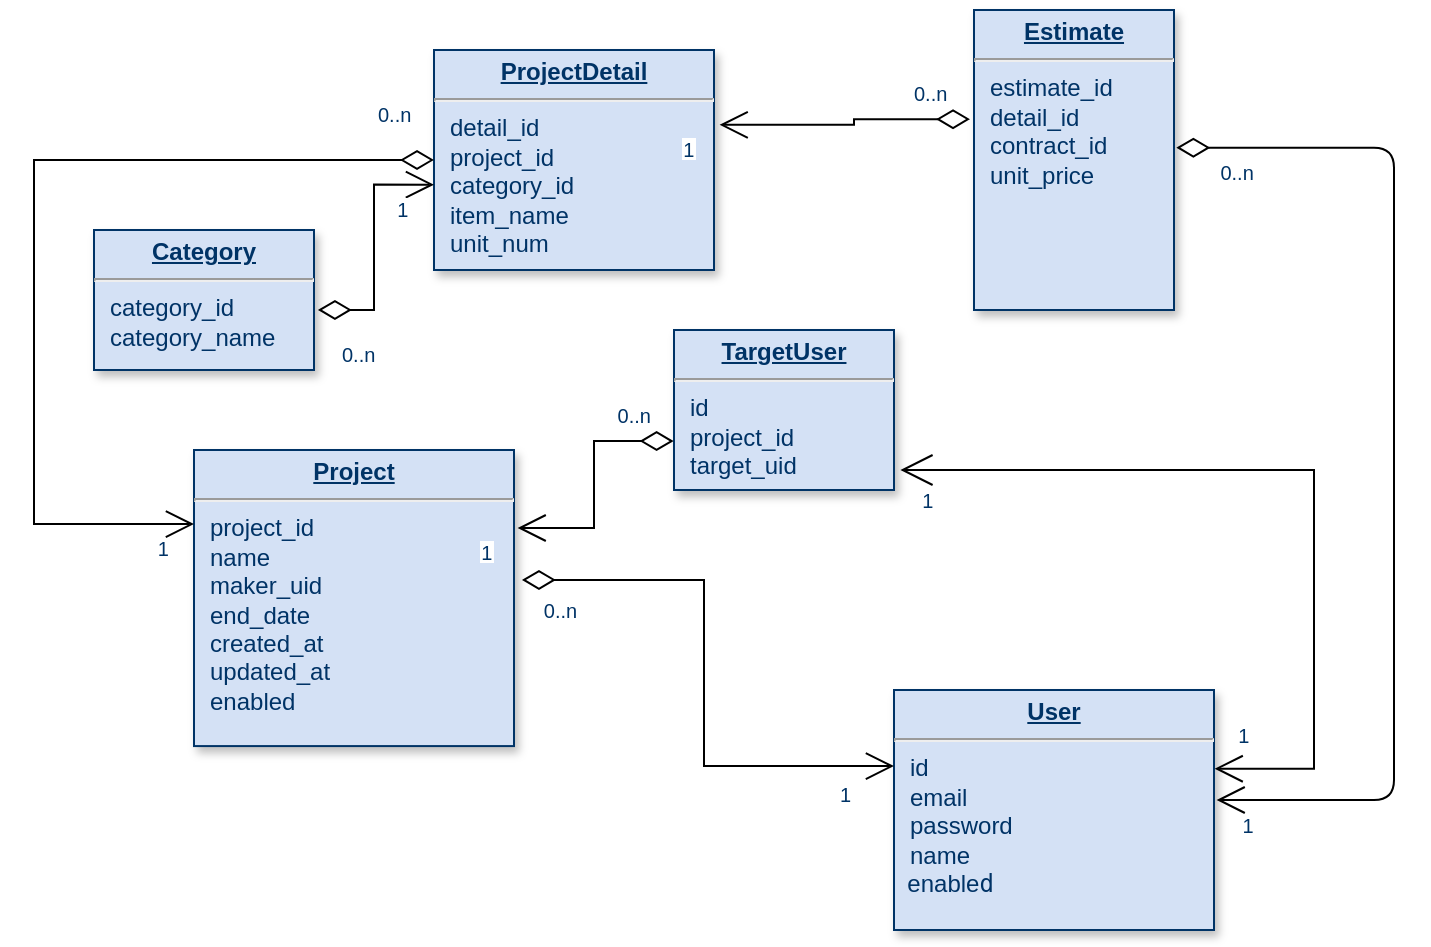 <mxfile version="15.3.8" type="github">
  <diagram name="Page-1" id="efa7a0a1-bf9b-a30e-e6df-94a7791c09e9">
    <mxGraphModel dx="1678" dy="981" grid="1" gridSize="10" guides="1" tooltips="1" connect="1" arrows="1" fold="1" page="1" pageScale="1" pageWidth="826" pageHeight="1169" background="none" math="0" shadow="0">
      <root>
        <mxCell id="0" />
        <mxCell id="1" parent="0" />
        <mxCell id="22" value="&lt;p style=&quot;margin: 0px ; margin-top: 4px ; text-align: center ; text-decoration: underline&quot;&gt;&lt;strong&gt;User&lt;/strong&gt;&lt;/p&gt;&lt;hr&gt;&lt;p style=&quot;margin: 0px ; margin-left: 8px&quot;&gt;id&lt;/p&gt;&lt;p style=&quot;margin: 0px ; margin-left: 8px&quot;&gt;email&lt;br&gt;&lt;/p&gt;&lt;p style=&quot;margin: 0px ; margin-left: 8px&quot;&gt;password&lt;br&gt;&lt;/p&gt;&lt;p style=&quot;margin: 0px ; margin-left: 8px&quot;&gt;name&lt;br&gt;&lt;/p&gt;&amp;nbsp; enable&lt;code&gt;d&lt;/code&gt;" style="verticalAlign=top;align=left;overflow=fill;fontSize=12;fontFamily=Helvetica;html=1;strokeColor=#003366;shadow=1;fillColor=#D4E1F5;fontColor=#003366" parent="1" vertex="1">
          <mxGeometry x="550" y="370" width="160" height="120" as="geometry" />
        </mxCell>
        <mxCell id="29" value="&lt;p style=&quot;margin: 0px ; margin-top: 4px ; text-align: center ; text-decoration: underline&quot;&gt;&lt;strong&gt;Project&lt;/strong&gt;&lt;/p&gt;&lt;hr&gt;&lt;p style=&quot;margin: 0px ; margin-left: 8px&quot;&gt;project_id&lt;/p&gt;&lt;p style=&quot;margin: 0px ; margin-left: 8px&quot;&gt;name&lt;/p&gt;&lt;p style=&quot;margin: 0px ; margin-left: 8px&quot;&gt;&lt;span style=&quot;white-space: pre&quot;&gt;maker_uid&lt;/span&gt;&lt;/p&gt;&lt;p style=&quot;margin: 0px ; margin-left: 8px&quot;&gt;end_date&lt;/p&gt;&lt;p style=&quot;margin: 0px ; margin-left: 8px&quot;&gt;created_at&lt;/p&gt;&lt;p style=&quot;margin: 0px ; margin-left: 8px&quot;&gt;updated_at&lt;/p&gt;&lt;p style=&quot;margin: 0px ; margin-left: 8px&quot;&gt;enabled&lt;br&gt;&lt;/p&gt;" style="verticalAlign=top;align=left;overflow=fill;fontSize=12;fontFamily=Helvetica;html=1;strokeColor=#003366;shadow=1;fillColor=#D4E1F5;fontColor=#003366" parent="1" vertex="1">
          <mxGeometry x="200.0" y="250.0" width="160" height="148.04" as="geometry" />
        </mxCell>
        <mxCell id="34" value="&lt;p style=&quot;margin: 0px ; margin-top: 4px ; text-align: center ; text-decoration: underline&quot;&gt;&lt;strong&gt;ProjectDetail&lt;/strong&gt;&lt;/p&gt;&lt;hr&gt;&lt;p style=&quot;margin: 0px ; margin-left: 8px&quot;&gt;detail_id&lt;/p&gt;&lt;p style=&quot;margin: 0px ; margin-left: 8px&quot;&gt;project_id&lt;/p&gt;&lt;p style=&quot;margin: 0px ; margin-left: 8px&quot;&gt;category_id&lt;br&gt;&lt;/p&gt;&lt;p style=&quot;margin: 0px ; margin-left: 8px&quot;&gt;item_name&lt;/p&gt;&lt;p style=&quot;margin: 0px ; margin-left: 8px&quot;&gt;unit_num&lt;/p&gt;" style="verticalAlign=top;align=left;overflow=fill;fontSize=12;fontFamily=Helvetica;html=1;strokeColor=#003366;shadow=1;fillColor=#D4E1F5;fontColor=#003366" parent="1" vertex="1">
          <mxGeometry x="320" y="50" width="140" height="110" as="geometry" />
        </mxCell>
        <mxCell id="48" value="" style="endArrow=open;endSize=12;startArrow=diamondThin;startSize=14;startFill=0;edgeStyle=orthogonalEdgeStyle;exitX=1.025;exitY=0.439;rounded=0;entryX=0;entryY=0.317;entryDx=0;entryDy=0;entryPerimeter=0;exitDx=0;exitDy=0;exitPerimeter=0;" parent="1" source="29" target="22" edge="1">
          <mxGeometry x="559.36" y="60" as="geometry">
            <mxPoint x="559.36" y="60" as="sourcePoint" />
            <mxPoint x="719.36" y="60" as="targetPoint" />
          </mxGeometry>
        </mxCell>
        <mxCell id="49" value="0..n" style="resizable=0;align=left;verticalAlign=top;labelBackgroundColor=#ffffff;fontSize=10;strokeColor=#003366;shadow=1;fillColor=#D4E1F5;fontColor=#003366" parent="48" connectable="0" vertex="1">
          <mxGeometry x="-1" relative="1" as="geometry">
            <mxPoint x="8.92" y="3.04" as="offset" />
          </mxGeometry>
        </mxCell>
        <mxCell id="50" value="1" style="resizable=0;align=right;verticalAlign=top;labelBackgroundColor=#ffffff;fontSize=10;strokeColor=#003366;shadow=1;fillColor=#D4E1F5;fontColor=#003366" parent="48" connectable="0" vertex="1">
          <mxGeometry x="1" relative="1" as="geometry">
            <mxPoint x="-20" y="2" as="offset" />
          </mxGeometry>
        </mxCell>
        <mxCell id="72" value="" style="endArrow=open;endSize=12;startArrow=diamondThin;startSize=14;startFill=0;edgeStyle=orthogonalEdgeStyle;entryX=0;entryY=0.25;rounded=0;entryDx=0;entryDy=0;exitX=0;exitY=0.5;exitDx=0;exitDy=0;" parent="1" target="29" edge="1" source="34">
          <mxGeometry x="209.36" y="430" as="geometry">
            <mxPoint x="239" y="385" as="sourcePoint" />
            <mxPoint x="369.36" y="430" as="targetPoint" />
            <Array as="points">
              <mxPoint x="120" y="105" />
              <mxPoint x="120" y="287" />
            </Array>
          </mxGeometry>
        </mxCell>
        <mxCell id="73" value="0..n" style="resizable=0;align=left;verticalAlign=top;labelBackgroundColor=#ffffff;fontSize=10;strokeColor=#003366;shadow=1;fillColor=#D4E1F5;fontColor=#003366" parent="72" connectable="0" vertex="1">
          <mxGeometry x="-1" relative="1" as="geometry">
            <mxPoint x="-30" y="-35" as="offset" />
          </mxGeometry>
        </mxCell>
        <mxCell id="74" value="1" style="resizable=0;align=right;verticalAlign=top;labelBackgroundColor=#ffffff;fontSize=10;strokeColor=#003366;shadow=1;fillColor=#D4E1F5;fontColor=#003366" parent="72" connectable="0" vertex="1">
          <mxGeometry x="1" relative="1" as="geometry">
            <mxPoint x="-11.08" as="offset" />
          </mxGeometry>
        </mxCell>
        <mxCell id="99" value="" style="endArrow=open;endSize=12;startArrow=diamondThin;startSize=14;startFill=0;edgeStyle=orthogonalEdgeStyle;exitX=1.012;exitY=0.459;exitDx=0;exitDy=0;exitPerimeter=0;entryX=1.008;entryY=0.461;entryDx=0;entryDy=0;entryPerimeter=0;" parent="1" source="KMtc-MdDYg9yqHS9EAIV-121" target="22" edge="1">
          <mxGeometry x="159.36" y="-30" as="geometry">
            <mxPoint x="600" y="350" as="sourcePoint" />
            <mxPoint x="832" y="79" as="targetPoint" />
            <Array as="points">
              <mxPoint x="800" y="99" />
              <mxPoint x="800" y="425" />
              <mxPoint x="711" y="425" />
            </Array>
          </mxGeometry>
        </mxCell>
        <mxCell id="100" value="0..n" style="resizable=0;align=left;verticalAlign=top;labelBackgroundColor=#ffffff;fontSize=10;strokeColor=#003366;shadow=1;fillColor=#D4E1F5;fontColor=#003366;direction=south;" parent="99" connectable="0" vertex="1">
          <mxGeometry x="-1" relative="1" as="geometry">
            <mxPoint x="20" as="offset" />
          </mxGeometry>
        </mxCell>
        <mxCell id="101" value="1" style="resizable=0;align=right;verticalAlign=top;labelBackgroundColor=#ffffff;fontSize=10;strokeColor=#003366;shadow=1;fillColor=#D4E1F5;fontColor=#003366" parent="99" connectable="0" vertex="1">
          <mxGeometry x="1" relative="1" as="geometry">
            <mxPoint x="20.0" y="1.895e-13" as="offset" />
          </mxGeometry>
        </mxCell>
        <mxCell id="KMtc-MdDYg9yqHS9EAIV-115" value="" style="endArrow=open;endSize=12;startArrow=diamondThin;startSize=14;startFill=0;edgeStyle=orthogonalEdgeStyle;entryX=0;entryY=0.612;rounded=0;entryDx=0;entryDy=0;entryPerimeter=0;exitX=1.018;exitY=0.571;exitDx=0;exitDy=0;exitPerimeter=0;" parent="1" source="KMtc-MdDYg9yqHS9EAIV-120" target="34" edge="1">
          <mxGeometry x="68.28" y="552.91" as="geometry">
            <mxPoint x="50" y="400" as="sourcePoint" />
            <mxPoint x="240.0" y="301.88" as="targetPoint" />
            <Array as="points" />
          </mxGeometry>
        </mxCell>
        <mxCell id="KMtc-MdDYg9yqHS9EAIV-116" value="0..n" style="resizable=0;align=left;verticalAlign=top;labelBackgroundColor=#ffffff;fontSize=10;strokeColor=#003366;shadow=1;fillColor=#D4E1F5;fontColor=#003366" parent="KMtc-MdDYg9yqHS9EAIV-115" connectable="0" vertex="1">
          <mxGeometry x="-1" relative="1" as="geometry">
            <mxPoint x="10" y="10" as="offset" />
          </mxGeometry>
        </mxCell>
        <mxCell id="KMtc-MdDYg9yqHS9EAIV-117" value="1" style="resizable=0;align=right;verticalAlign=top;labelBackgroundColor=#ffffff;fontSize=10;strokeColor=#003366;shadow=1;fillColor=#D4E1F5;fontColor=#003366" parent="KMtc-MdDYg9yqHS9EAIV-115" connectable="0" vertex="1">
          <mxGeometry x="1" relative="1" as="geometry">
            <mxPoint x="-11.08" as="offset" />
          </mxGeometry>
        </mxCell>
        <mxCell id="KMtc-MdDYg9yqHS9EAIV-120" value="&lt;p style=&quot;margin: 0px ; margin-top: 4px ; text-align: center ; text-decoration: underline&quot;&gt;&lt;strong&gt;Category&lt;/strong&gt;&lt;/p&gt;&lt;hr&gt;&lt;p style=&quot;margin: 0px ; margin-left: 8px&quot;&gt;category_id&lt;/p&gt;&lt;p style=&quot;margin: 0px ; margin-left: 8px&quot;&gt;category_name&lt;/p&gt;" style="verticalAlign=top;align=left;overflow=fill;fontSize=12;fontFamily=Helvetica;html=1;strokeColor=#003366;shadow=1;fillColor=#D4E1F5;fontColor=#003366" parent="1" vertex="1">
          <mxGeometry x="150" y="140" width="110" height="70" as="geometry" />
        </mxCell>
        <mxCell id="KMtc-MdDYg9yqHS9EAIV-121" value="&lt;p style=&quot;margin: 0px ; margin-top: 4px ; text-align: center ; text-decoration: underline&quot;&gt;&lt;strong&gt;Estimate&lt;/strong&gt;&lt;/p&gt;&lt;hr&gt;&lt;p style=&quot;margin: 0px ; margin-left: 8px&quot;&gt;estimate_id&lt;/p&gt;&lt;p style=&quot;margin: 0px ; margin-left: 8px&quot;&gt;detail_id&lt;/p&gt;&lt;p style=&quot;margin: 0px ; margin-left: 8px&quot;&gt;contract_id&lt;/p&gt;&lt;p style=&quot;margin: 0px ; margin-left: 8px&quot;&gt;unit_price&lt;/p&gt;&lt;p style=&quot;margin: 0px ; margin-left: 8px&quot;&gt;&lt;br&gt;&lt;/p&gt;&lt;p style=&quot;margin: 0px ; margin-left: 8px&quot;&gt;&lt;br&gt;&lt;/p&gt;" style="verticalAlign=top;align=left;overflow=fill;fontSize=12;fontFamily=Helvetica;html=1;strokeColor=#003366;shadow=1;fillColor=#D4E1F5;fontColor=#003366" parent="1" vertex="1">
          <mxGeometry x="590" y="30" width="100" height="150" as="geometry" />
        </mxCell>
        <mxCell id="KMtc-MdDYg9yqHS9EAIV-122" value="" style="endArrow=open;endSize=12;startArrow=diamondThin;startSize=14;startFill=0;edgeStyle=orthogonalEdgeStyle;entryX=1.02;entryY=0.34;rounded=0;entryDx=0;entryDy=0;entryPerimeter=0;exitX=-0.02;exitY=0.364;exitDx=0;exitDy=0;exitPerimeter=0;" parent="1" source="KMtc-MdDYg9yqHS9EAIV-121" target="34" edge="1">
          <mxGeometry x="219.36" y="440" as="geometry">
            <mxPoint x="249" y="395" as="sourcePoint" />
            <mxPoint x="391.08" y="188.97" as="targetPoint" />
            <Array as="points">
              <mxPoint x="530" y="85" />
              <mxPoint x="530" y="87" />
            </Array>
          </mxGeometry>
        </mxCell>
        <mxCell id="KMtc-MdDYg9yqHS9EAIV-123" value="0..n" style="resizable=0;align=left;verticalAlign=top;labelBackgroundColor=#ffffff;fontSize=10;strokeColor=#003366;shadow=1;fillColor=#D4E1F5;fontColor=#003366" parent="KMtc-MdDYg9yqHS9EAIV-122" connectable="0" vertex="1">
          <mxGeometry x="-1" relative="1" as="geometry">
            <mxPoint x="-30" y="-25" as="offset" />
          </mxGeometry>
        </mxCell>
        <mxCell id="KMtc-MdDYg9yqHS9EAIV-124" value="1" style="resizable=0;align=right;verticalAlign=top;labelBackgroundColor=#ffffff;fontSize=10;strokeColor=#003366;shadow=1;fillColor=#D4E1F5;fontColor=#003366" parent="KMtc-MdDYg9yqHS9EAIV-122" connectable="0" vertex="1">
          <mxGeometry x="1" relative="1" as="geometry">
            <mxPoint x="-11.08" as="offset" />
          </mxGeometry>
        </mxCell>
        <mxCell id="GnfrDC4k7eULxgHTeBRe-101" value="&lt;p style=&quot;margin: 0px ; margin-top: 4px ; text-align: center ; text-decoration: underline&quot;&gt;&lt;strong&gt;TargetUser&lt;/strong&gt;&lt;/p&gt;&lt;hr&gt;&lt;p style=&quot;margin: 0px ; margin-left: 8px&quot;&gt;id&lt;/p&gt;&lt;p style=&quot;margin: 0px ; margin-left: 8px&quot;&gt;project_id&lt;br&gt;&lt;/p&gt;&lt;p style=&quot;margin: 0px ; margin-left: 8px&quot;&gt;target_uid&lt;/p&gt;" style="verticalAlign=top;align=left;overflow=fill;fontSize=12;fontFamily=Helvetica;html=1;strokeColor=#003366;shadow=1;fillColor=#D4E1F5;fontColor=#003366" vertex="1" parent="1">
          <mxGeometry x="440" y="190" width="110" height="80" as="geometry" />
        </mxCell>
        <mxCell id="GnfrDC4k7eULxgHTeBRe-102" value="" style="endArrow=open;endSize=12;startArrow=diamondThin;startSize=14;startFill=0;edgeStyle=orthogonalEdgeStyle;entryX=1.011;entryY=0.262;rounded=0;entryDx=0;entryDy=0;entryPerimeter=0;exitX=-0.002;exitY=0.694;exitDx=0;exitDy=0;exitPerimeter=0;" edge="1" parent="1" source="GnfrDC4k7eULxgHTeBRe-101" target="29">
          <mxGeometry x="116.56" y="635.41" as="geometry">
            <mxPoint x="485.2" y="280.01" as="sourcePoint" />
            <mxPoint x="360.0" y="282.81" as="targetPoint" />
            <Array as="points">
              <mxPoint x="400" y="246" />
              <mxPoint x="400" y="289" />
              <mxPoint x="362" y="289" />
            </Array>
          </mxGeometry>
        </mxCell>
        <mxCell id="GnfrDC4k7eULxgHTeBRe-103" value="0..n" style="resizable=0;align=left;verticalAlign=top;labelBackgroundColor=#ffffff;fontSize=10;strokeColor=#003366;shadow=1;fillColor=#D4E1F5;fontColor=#003366" connectable="0" vertex="1" parent="GnfrDC4k7eULxgHTeBRe-102">
          <mxGeometry x="-1" relative="1" as="geometry">
            <mxPoint x="-30" y="-25" as="offset" />
          </mxGeometry>
        </mxCell>
        <mxCell id="GnfrDC4k7eULxgHTeBRe-104" value="1" style="resizable=0;align=right;verticalAlign=top;labelBackgroundColor=#ffffff;fontSize=10;strokeColor=#003366;shadow=1;fillColor=#D4E1F5;fontColor=#003366" connectable="0" vertex="1" parent="GnfrDC4k7eULxgHTeBRe-102">
          <mxGeometry x="1" relative="1" as="geometry">
            <mxPoint x="-11.08" as="offset" />
          </mxGeometry>
        </mxCell>
        <mxCell id="GnfrDC4k7eULxgHTeBRe-105" value="" style="endArrow=open;endSize=12;startArrow=open;startSize=14;startFill=0;edgeStyle=orthogonalEdgeStyle;exitX=1.029;exitY=0.875;rounded=0;entryX=1.002;entryY=0.328;entryDx=0;entryDy=0;entryPerimeter=0;exitDx=0;exitDy=0;exitPerimeter=0;" edge="1" parent="1" source="GnfrDC4k7eULxgHTeBRe-101" target="22">
          <mxGeometry x="755.36" y="-24.99" as="geometry">
            <mxPoint x="560" y="230.0" as="sourcePoint" />
            <mxPoint x="746" y="323.05" as="targetPoint" />
            <Array as="points">
              <mxPoint x="760" y="260" />
              <mxPoint x="760" y="409" />
            </Array>
          </mxGeometry>
        </mxCell>
        <mxCell id="GnfrDC4k7eULxgHTeBRe-106" value="1" style="resizable=0;align=left;verticalAlign=top;labelBackgroundColor=#ffffff;fontSize=10;strokeColor=#003366;shadow=1;fillColor=#D4E1F5;fontColor=#003366" connectable="0" vertex="1" parent="GnfrDC4k7eULxgHTeBRe-105">
          <mxGeometry x="-1" relative="1" as="geometry">
            <mxPoint x="8.92" y="3.04" as="offset" />
          </mxGeometry>
        </mxCell>
        <mxCell id="GnfrDC4k7eULxgHTeBRe-107" value="1" style="resizable=0;align=right;verticalAlign=top;labelBackgroundColor=#ffffff;fontSize=10;strokeColor=#003366;shadow=1;fillColor=#D4E1F5;fontColor=#003366" connectable="0" vertex="1" parent="GnfrDC4k7eULxgHTeBRe-105">
          <mxGeometry x="1" relative="1" as="geometry">
            <mxPoint x="19" y="-29" as="offset" />
          </mxGeometry>
        </mxCell>
      </root>
    </mxGraphModel>
  </diagram>
</mxfile>
